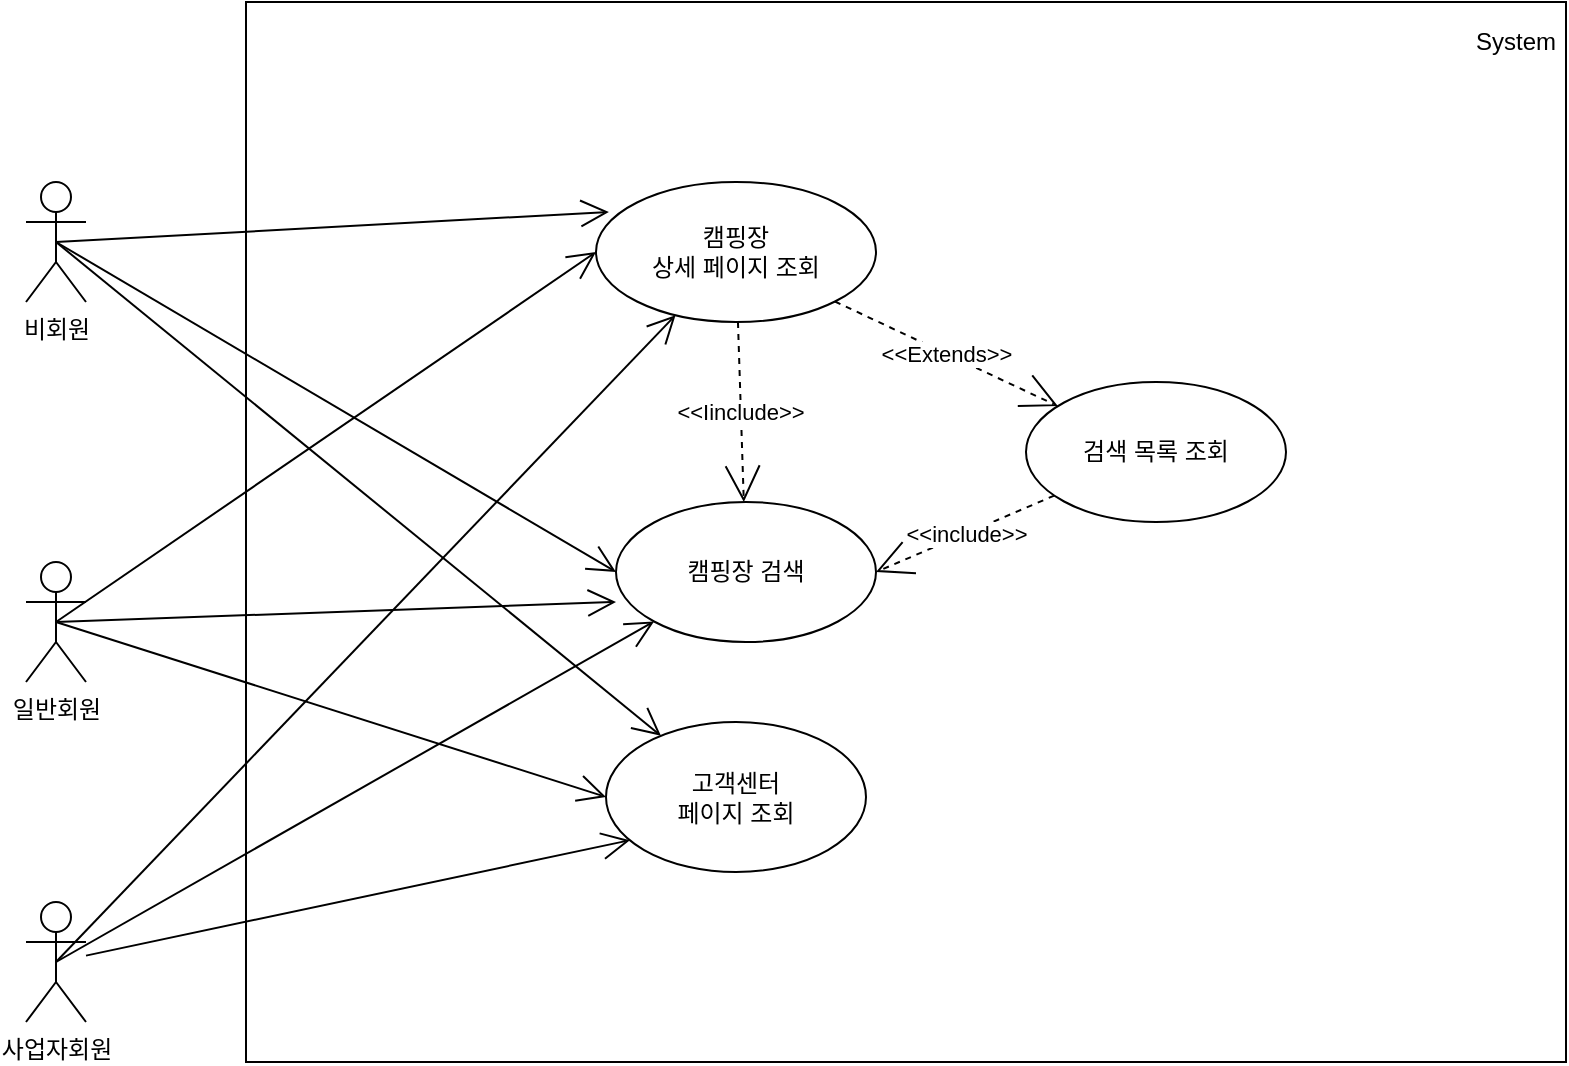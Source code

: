 <mxfile version="16.1.0" type="github">
  <diagram id="C5RBs43oDa-KdzZeNtuy" name="Page-1">
    <mxGraphModel dx="823" dy="752" grid="1" gridSize="10" guides="1" tooltips="1" connect="1" arrows="1" fold="1" page="1" pageScale="1" pageWidth="1169" pageHeight="1654" math="0" shadow="0">
      <root>
        <mxCell id="WIyWlLk6GJQsqaUBKTNV-0" />
        <mxCell id="WIyWlLk6GJQsqaUBKTNV-1" parent="WIyWlLk6GJQsqaUBKTNV-0" />
        <mxCell id="n6h9AmYjATDsL7nFFByY-74" value="" style="rounded=0;whiteSpace=wrap;html=1;" parent="WIyWlLk6GJQsqaUBKTNV-1" vertex="1">
          <mxGeometry x="140" y="50" width="660" height="530" as="geometry" />
        </mxCell>
        <mxCell id="n6h9AmYjATDsL7nFFByY-0" value="일반회원" style="shape=umlActor;verticalLabelPosition=bottom;verticalAlign=top;html=1;outlineConnect=0;" parent="WIyWlLk6GJQsqaUBKTNV-1" vertex="1">
          <mxGeometry x="30" y="330" width="30" height="60" as="geometry" />
        </mxCell>
        <mxCell id="n6h9AmYjATDsL7nFFByY-8" value="사업자회원" style="shape=umlActor;verticalLabelPosition=bottom;verticalAlign=top;html=1;outlineConnect=0;" parent="WIyWlLk6GJQsqaUBKTNV-1" vertex="1">
          <mxGeometry x="30" y="500" width="30" height="60" as="geometry" />
        </mxCell>
        <mxCell id="n6h9AmYjATDsL7nFFByY-21" value="캠핑장 검색" style="ellipse;whiteSpace=wrap;html=1;verticalAlign=middle;align=center;" parent="WIyWlLk6GJQsqaUBKTNV-1" vertex="1">
          <mxGeometry x="325" y="300" width="130" height="70" as="geometry" />
        </mxCell>
        <mxCell id="n6h9AmYjATDsL7nFFByY-27" value="검색 목록 조회" style="ellipse;whiteSpace=wrap;html=1;" parent="WIyWlLk6GJQsqaUBKTNV-1" vertex="1">
          <mxGeometry x="530" y="240" width="130" height="70" as="geometry" />
        </mxCell>
        <mxCell id="n6h9AmYjATDsL7nFFByY-28" value="고객센터 &lt;br&gt;페이지 조회" style="ellipse;whiteSpace=wrap;html=1;" parent="WIyWlLk6GJQsqaUBKTNV-1" vertex="1">
          <mxGeometry x="320" y="410" width="130" height="75" as="geometry" />
        </mxCell>
        <mxCell id="n6h9AmYjATDsL7nFFByY-34" value="캠핑장&lt;br&gt;상세 페이지 조회" style="ellipse;whiteSpace=wrap;html=1;" parent="WIyWlLk6GJQsqaUBKTNV-1" vertex="1">
          <mxGeometry x="315" y="140" width="140" height="70" as="geometry" />
        </mxCell>
        <mxCell id="n6h9AmYjATDsL7nFFByY-36" value="비회원" style="shape=umlActor;verticalLabelPosition=bottom;verticalAlign=top;html=1;outlineConnect=0;" parent="WIyWlLk6GJQsqaUBKTNV-1" vertex="1">
          <mxGeometry x="30" y="140" width="30" height="60" as="geometry" />
        </mxCell>
        <mxCell id="n6h9AmYjATDsL7nFFByY-41" value="&amp;lt;&amp;lt;include&amp;gt;&amp;gt;" style="endArrow=open;endSize=16;endFill=0;html=1;rounded=0;entryX=1;entryY=0.5;entryDx=0;entryDy=0;dashed=1;" parent="WIyWlLk6GJQsqaUBKTNV-1" source="n6h9AmYjATDsL7nFFByY-27" target="n6h9AmYjATDsL7nFFByY-21" edge="1">
          <mxGeometry width="160" relative="1" as="geometry">
            <mxPoint x="370" y="420" as="sourcePoint" />
            <mxPoint x="530" y="420" as="targetPoint" />
          </mxGeometry>
        </mxCell>
        <mxCell id="n6h9AmYjATDsL7nFFByY-54" value="" style="endArrow=open;endFill=1;endSize=12;html=1;rounded=0;exitX=0.5;exitY=0.5;exitDx=0;exitDy=0;exitPerimeter=0;entryX=0;entryY=0.5;entryDx=0;entryDy=0;" parent="WIyWlLk6GJQsqaUBKTNV-1" source="n6h9AmYjATDsL7nFFByY-36" target="n6h9AmYjATDsL7nFFByY-21" edge="1">
          <mxGeometry width="160" relative="1" as="geometry">
            <mxPoint x="370" y="420" as="sourcePoint" />
            <mxPoint x="530" y="420" as="targetPoint" />
          </mxGeometry>
        </mxCell>
        <mxCell id="n6h9AmYjATDsL7nFFByY-55" value="" style="endArrow=open;endFill=1;endSize=12;html=1;rounded=0;exitX=0.5;exitY=0.5;exitDx=0;exitDy=0;exitPerimeter=0;" parent="WIyWlLk6GJQsqaUBKTNV-1" source="n6h9AmYjATDsL7nFFByY-36" target="n6h9AmYjATDsL7nFFByY-28" edge="1">
          <mxGeometry width="160" relative="1" as="geometry">
            <mxPoint x="370" y="420" as="sourcePoint" />
            <mxPoint x="338.558" y="500.512" as="targetPoint" />
          </mxGeometry>
        </mxCell>
        <mxCell id="n6h9AmYjATDsL7nFFByY-57" value="" style="endArrow=open;endFill=1;endSize=12;html=1;rounded=0;exitX=0.5;exitY=0.5;exitDx=0;exitDy=0;exitPerimeter=0;entryX=0;entryY=0.714;entryDx=0;entryDy=0;entryPerimeter=0;" parent="WIyWlLk6GJQsqaUBKTNV-1" source="n6h9AmYjATDsL7nFFByY-0" target="n6h9AmYjATDsL7nFFByY-21" edge="1">
          <mxGeometry width="160" relative="1" as="geometry">
            <mxPoint x="370" y="420" as="sourcePoint" />
            <mxPoint x="530" y="420" as="targetPoint" />
          </mxGeometry>
        </mxCell>
        <mxCell id="n6h9AmYjATDsL7nFFByY-58" value="" style="endArrow=open;endFill=1;endSize=12;html=1;rounded=0;exitX=0.5;exitY=0.5;exitDx=0;exitDy=0;exitPerimeter=0;entryX=0;entryY=0.5;entryDx=0;entryDy=0;" parent="WIyWlLk6GJQsqaUBKTNV-1" source="n6h9AmYjATDsL7nFFByY-0" target="n6h9AmYjATDsL7nFFByY-28" edge="1">
          <mxGeometry width="160" relative="1" as="geometry">
            <mxPoint x="370" y="420" as="sourcePoint" />
            <mxPoint x="336.678" y="501.591" as="targetPoint" />
          </mxGeometry>
        </mxCell>
        <mxCell id="n6h9AmYjATDsL7nFFByY-60" value="" style="endArrow=open;endFill=1;endSize=12;html=1;rounded=0;exitX=0.5;exitY=0.5;exitDx=0;exitDy=0;exitPerimeter=0;entryX=0;entryY=1;entryDx=0;entryDy=0;" parent="WIyWlLk6GJQsqaUBKTNV-1" source="n6h9AmYjATDsL7nFFByY-8" target="n6h9AmYjATDsL7nFFByY-21" edge="1">
          <mxGeometry width="160" relative="1" as="geometry">
            <mxPoint x="370" y="420" as="sourcePoint" />
            <mxPoint x="530" y="420" as="targetPoint" />
          </mxGeometry>
        </mxCell>
        <mxCell id="n6h9AmYjATDsL7nFFByY-61" value="" style="endArrow=open;endFill=1;endSize=12;html=1;rounded=0;entryX=0.092;entryY=0.788;entryDx=0;entryDy=0;entryPerimeter=0;" parent="WIyWlLk6GJQsqaUBKTNV-1" source="n6h9AmYjATDsL7nFFByY-8" target="n6h9AmYjATDsL7nFFByY-28" edge="1">
          <mxGeometry width="160" relative="1" as="geometry">
            <mxPoint x="90" y="530" as="sourcePoint" />
            <mxPoint x="320.021" y="525.899" as="targetPoint" />
          </mxGeometry>
        </mxCell>
        <mxCell id="n6h9AmYjATDsL7nFFByY-63" value="" style="endArrow=open;endFill=1;endSize=12;html=1;rounded=0;exitX=0.5;exitY=0.5;exitDx=0;exitDy=0;exitPerimeter=0;entryX=0.046;entryY=0.214;entryDx=0;entryDy=0;entryPerimeter=0;" parent="WIyWlLk6GJQsqaUBKTNV-1" source="n6h9AmYjATDsL7nFFByY-36" target="n6h9AmYjATDsL7nFFByY-34" edge="1">
          <mxGeometry width="160" relative="1" as="geometry">
            <mxPoint x="370" y="420" as="sourcePoint" />
            <mxPoint x="530" y="420" as="targetPoint" />
          </mxGeometry>
        </mxCell>
        <mxCell id="n6h9AmYjATDsL7nFFByY-64" value="" style="endArrow=open;endFill=1;endSize=12;html=1;rounded=0;entryX=0;entryY=0.5;entryDx=0;entryDy=0;exitX=0.5;exitY=0.5;exitDx=0;exitDy=0;exitPerimeter=0;" parent="WIyWlLk6GJQsqaUBKTNV-1" source="n6h9AmYjATDsL7nFFByY-0" target="n6h9AmYjATDsL7nFFByY-34" edge="1">
          <mxGeometry width="160" relative="1" as="geometry">
            <mxPoint x="85" y="360" as="sourcePoint" />
            <mxPoint x="530" y="420" as="targetPoint" />
          </mxGeometry>
        </mxCell>
        <mxCell id="n6h9AmYjATDsL7nFFByY-65" value="" style="endArrow=open;endFill=1;endSize=12;html=1;rounded=0;exitX=0.5;exitY=0.5;exitDx=0;exitDy=0;exitPerimeter=0;" parent="WIyWlLk6GJQsqaUBKTNV-1" source="n6h9AmYjATDsL7nFFByY-8" target="n6h9AmYjATDsL7nFFByY-34" edge="1">
          <mxGeometry width="160" relative="1" as="geometry">
            <mxPoint x="370" y="420" as="sourcePoint" />
            <mxPoint x="270" y="620" as="targetPoint" />
          </mxGeometry>
        </mxCell>
        <mxCell id="n6h9AmYjATDsL7nFFByY-66" value="&amp;lt;&amp;lt;Extends&amp;gt;&amp;gt;" style="endArrow=open;endSize=16;endFill=0;html=1;rounded=0;dashed=1;exitX=1;exitY=1;exitDx=0;exitDy=0;" parent="WIyWlLk6GJQsqaUBKTNV-1" source="n6h9AmYjATDsL7nFFByY-34" target="n6h9AmYjATDsL7nFFByY-27" edge="1">
          <mxGeometry width="160" relative="1" as="geometry">
            <mxPoint x="370" y="420" as="sourcePoint" />
            <mxPoint x="530" y="420" as="targetPoint" />
          </mxGeometry>
        </mxCell>
        <mxCell id="n6h9AmYjATDsL7nFFByY-67" value="&amp;lt;&amp;lt;Iinclude&amp;gt;&amp;gt;" style="endArrow=open;endSize=16;endFill=0;html=1;rounded=0;dashed=1;" parent="WIyWlLk6GJQsqaUBKTNV-1" source="n6h9AmYjATDsL7nFFByY-34" target="n6h9AmYjATDsL7nFFByY-21" edge="1">
          <mxGeometry width="160" relative="1" as="geometry">
            <mxPoint x="404.919" y="270.464" as="sourcePoint" />
            <mxPoint x="345" y="380" as="targetPoint" />
          </mxGeometry>
        </mxCell>
        <mxCell id="n6h9AmYjATDsL7nFFByY-75" value="System" style="text;html=1;strokeColor=none;fillColor=none;align=center;verticalAlign=middle;whiteSpace=wrap;rounded=0;" parent="WIyWlLk6GJQsqaUBKTNV-1" vertex="1">
          <mxGeometry x="750" y="50" width="50" height="40" as="geometry" />
        </mxCell>
      </root>
    </mxGraphModel>
  </diagram>
</mxfile>
